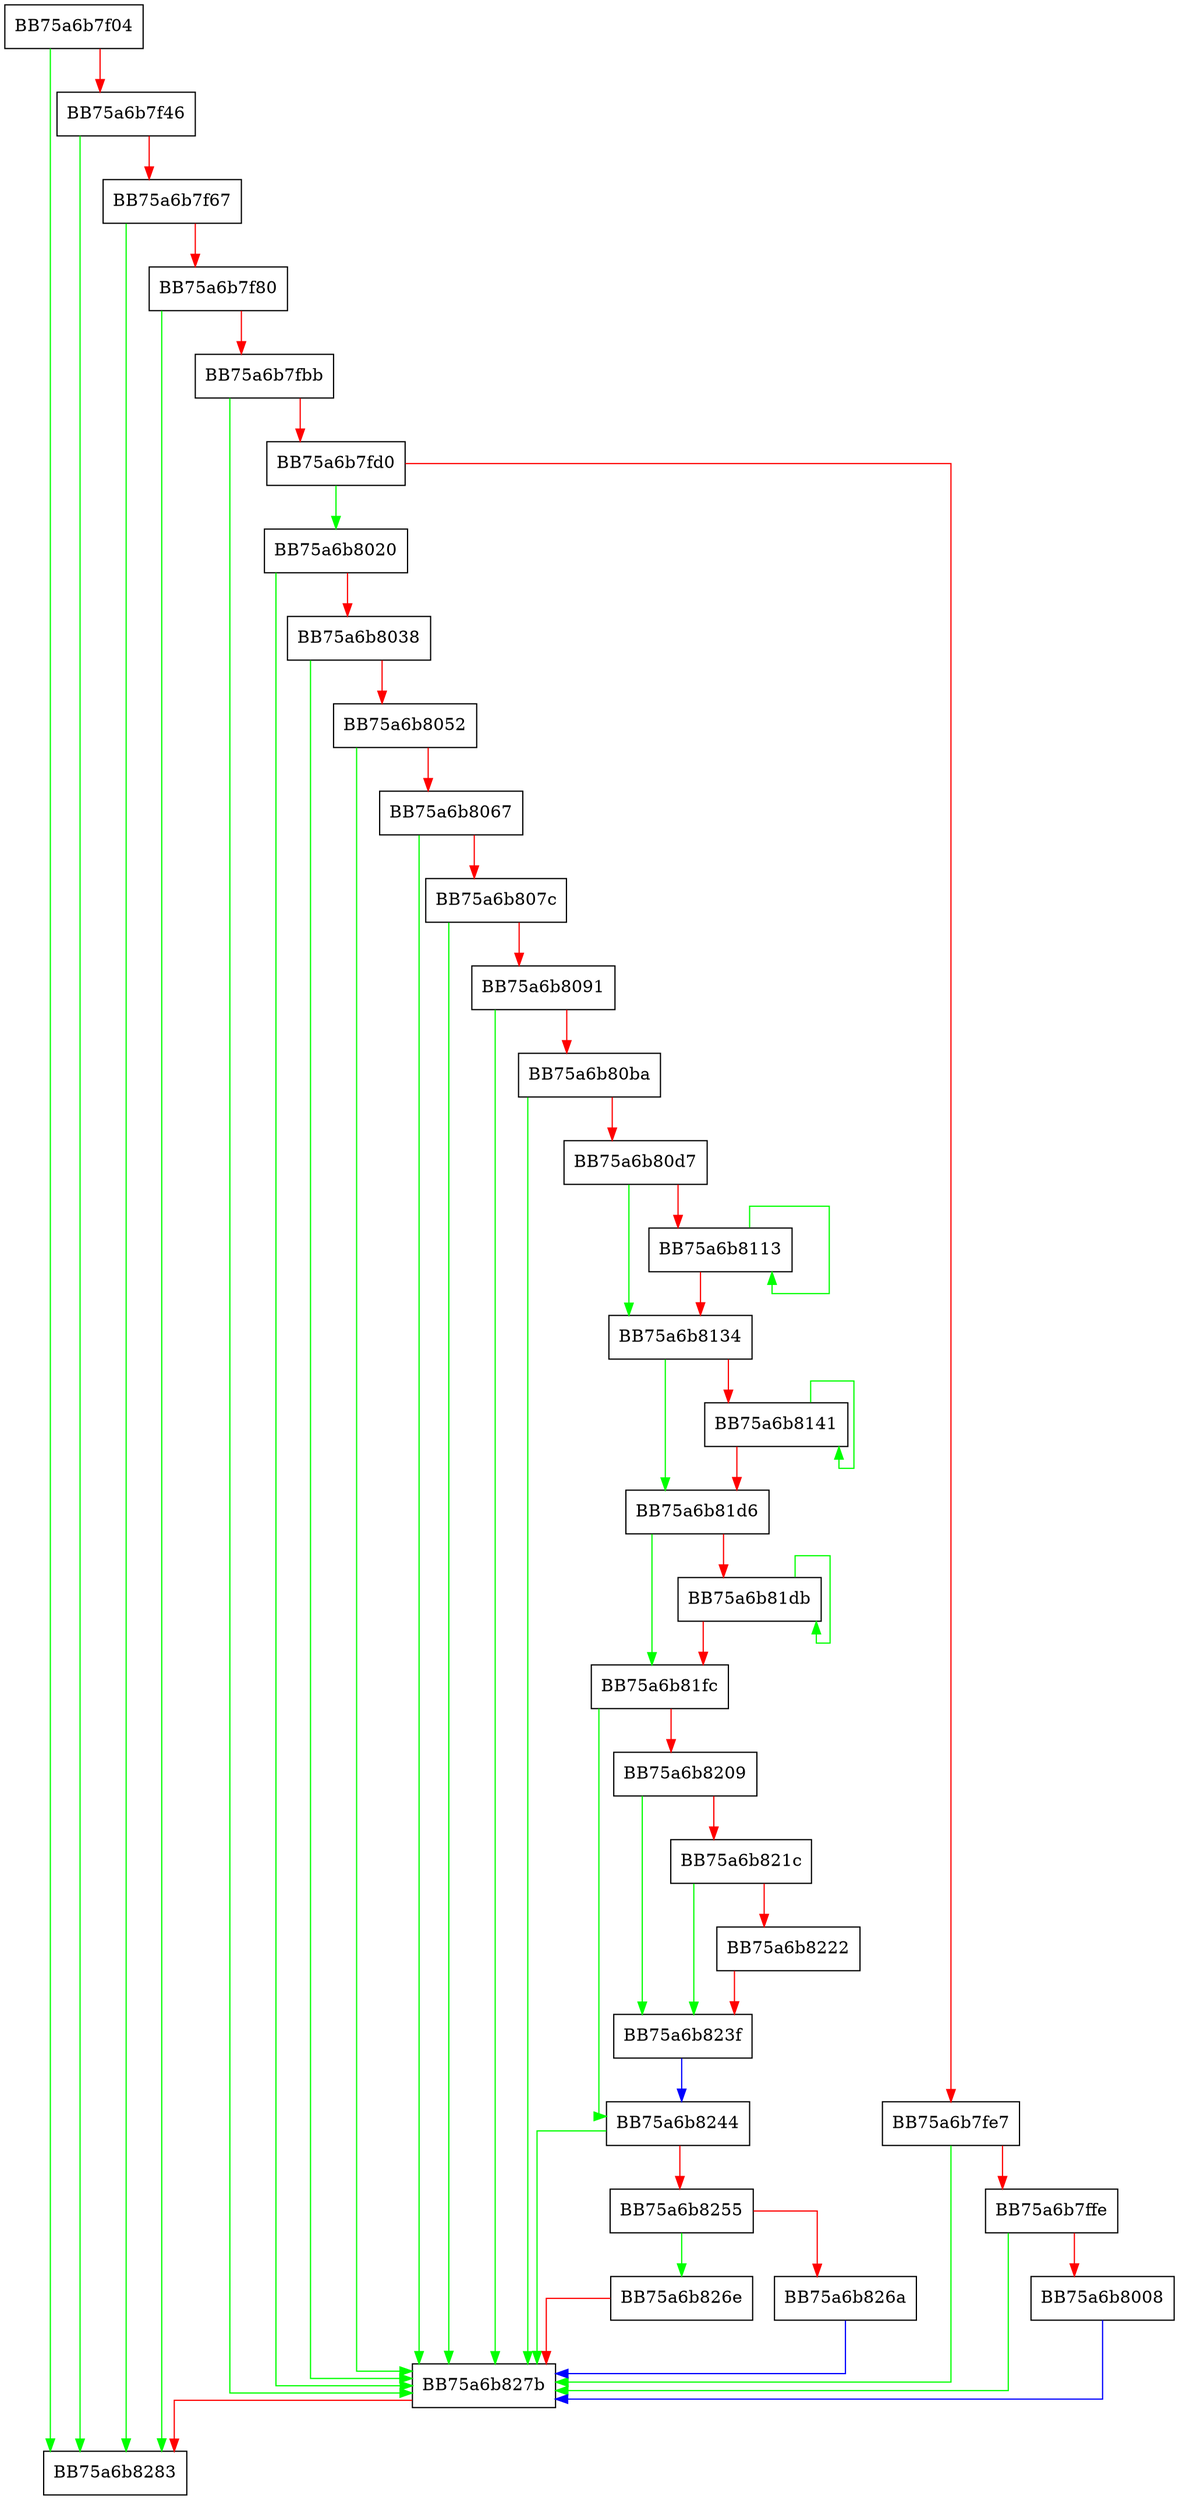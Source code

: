 digraph Init {
  node [shape="box"];
  graph [splines=ortho];
  BB75a6b7f04 -> BB75a6b8283 [color="green"];
  BB75a6b7f04 -> BB75a6b7f46 [color="red"];
  BB75a6b7f46 -> BB75a6b8283 [color="green"];
  BB75a6b7f46 -> BB75a6b7f67 [color="red"];
  BB75a6b7f67 -> BB75a6b8283 [color="green"];
  BB75a6b7f67 -> BB75a6b7f80 [color="red"];
  BB75a6b7f80 -> BB75a6b8283 [color="green"];
  BB75a6b7f80 -> BB75a6b7fbb [color="red"];
  BB75a6b7fbb -> BB75a6b827b [color="green"];
  BB75a6b7fbb -> BB75a6b7fd0 [color="red"];
  BB75a6b7fd0 -> BB75a6b8020 [color="green"];
  BB75a6b7fd0 -> BB75a6b7fe7 [color="red"];
  BB75a6b7fe7 -> BB75a6b827b [color="green"];
  BB75a6b7fe7 -> BB75a6b7ffe [color="red"];
  BB75a6b7ffe -> BB75a6b827b [color="green"];
  BB75a6b7ffe -> BB75a6b8008 [color="red"];
  BB75a6b8008 -> BB75a6b827b [color="blue"];
  BB75a6b8020 -> BB75a6b827b [color="green"];
  BB75a6b8020 -> BB75a6b8038 [color="red"];
  BB75a6b8038 -> BB75a6b827b [color="green"];
  BB75a6b8038 -> BB75a6b8052 [color="red"];
  BB75a6b8052 -> BB75a6b827b [color="green"];
  BB75a6b8052 -> BB75a6b8067 [color="red"];
  BB75a6b8067 -> BB75a6b827b [color="green"];
  BB75a6b8067 -> BB75a6b807c [color="red"];
  BB75a6b807c -> BB75a6b827b [color="green"];
  BB75a6b807c -> BB75a6b8091 [color="red"];
  BB75a6b8091 -> BB75a6b827b [color="green"];
  BB75a6b8091 -> BB75a6b80ba [color="red"];
  BB75a6b80ba -> BB75a6b827b [color="green"];
  BB75a6b80ba -> BB75a6b80d7 [color="red"];
  BB75a6b80d7 -> BB75a6b8134 [color="green"];
  BB75a6b80d7 -> BB75a6b8113 [color="red"];
  BB75a6b8113 -> BB75a6b8113 [color="green"];
  BB75a6b8113 -> BB75a6b8134 [color="red"];
  BB75a6b8134 -> BB75a6b81d6 [color="green"];
  BB75a6b8134 -> BB75a6b8141 [color="red"];
  BB75a6b8141 -> BB75a6b8141 [color="green"];
  BB75a6b8141 -> BB75a6b81d6 [color="red"];
  BB75a6b81d6 -> BB75a6b81fc [color="green"];
  BB75a6b81d6 -> BB75a6b81db [color="red"];
  BB75a6b81db -> BB75a6b81db [color="green"];
  BB75a6b81db -> BB75a6b81fc [color="red"];
  BB75a6b81fc -> BB75a6b8244 [color="green"];
  BB75a6b81fc -> BB75a6b8209 [color="red"];
  BB75a6b8209 -> BB75a6b823f [color="green"];
  BB75a6b8209 -> BB75a6b821c [color="red"];
  BB75a6b821c -> BB75a6b823f [color="green"];
  BB75a6b821c -> BB75a6b8222 [color="red"];
  BB75a6b8222 -> BB75a6b823f [color="red"];
  BB75a6b823f -> BB75a6b8244 [color="blue"];
  BB75a6b8244 -> BB75a6b827b [color="green"];
  BB75a6b8244 -> BB75a6b8255 [color="red"];
  BB75a6b8255 -> BB75a6b826e [color="green"];
  BB75a6b8255 -> BB75a6b826a [color="red"];
  BB75a6b826a -> BB75a6b827b [color="blue"];
  BB75a6b826e -> BB75a6b827b [color="red"];
  BB75a6b827b -> BB75a6b8283 [color="red"];
}